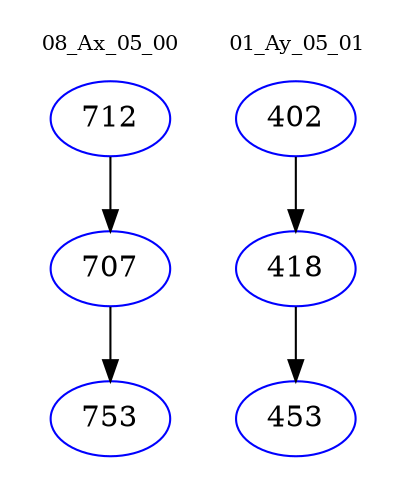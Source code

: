 digraph{
subgraph cluster_0 {
color = white
label = "08_Ax_05_00";
fontsize=10;
T0_712 [label="712", color="blue"]
T0_712 -> T0_707 [color="black"]
T0_707 [label="707", color="blue"]
T0_707 -> T0_753 [color="black"]
T0_753 [label="753", color="blue"]
}
subgraph cluster_1 {
color = white
label = "01_Ay_05_01";
fontsize=10;
T1_402 [label="402", color="blue"]
T1_402 -> T1_418 [color="black"]
T1_418 [label="418", color="blue"]
T1_418 -> T1_453 [color="black"]
T1_453 [label="453", color="blue"]
}
}
